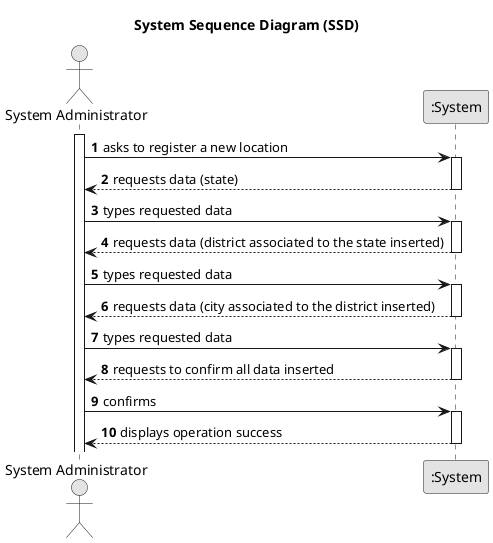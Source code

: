 @startuml
skinparam monochrome true
skinparam packageStyle rectangle
skinparam shadowing false

title System Sequence Diagram (SSD)

autonumber

actor "System Administrator" as Admin
participant ":System" as System

activate Admin

    Admin -> System : asks to register a new location
    activate System

        System --> Admin : requests data (state)
    deactivate System

    Admin -> System : types requested data
    activate System

        System --> Admin : requests data (district associated to the state inserted)
    deactivate System

    Admin -> System : types requested data
    activate System

        System --> Admin : requests data (city associated to the district inserted)
    deactivate System

    Admin -> System : types requested data
    activate System

        System --> Admin : requests to confirm all data inserted
    deactivate System

    Admin -> System : confirms
    activate System

        System --> Admin : displays operation success
    deactivate System

@enduml